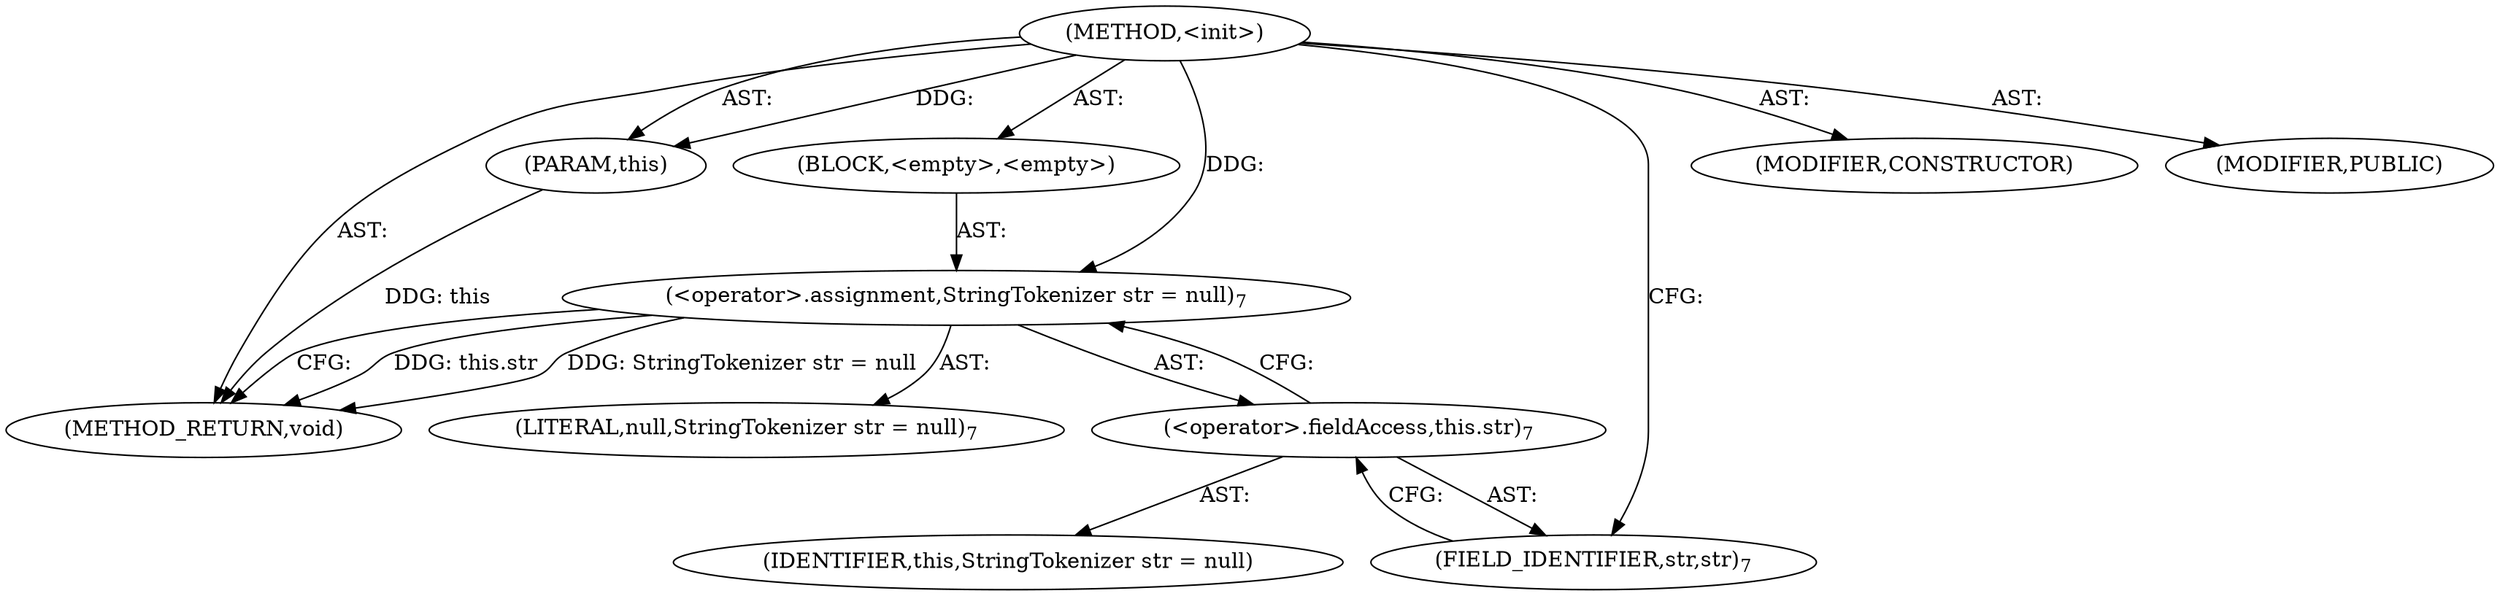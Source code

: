digraph "&lt;init&gt;" {  
"249" [label = <(METHOD,&lt;init&gt;)> ]
"250" [label = <(PARAM,this)> ]
"251" [label = <(BLOCK,&lt;empty&gt;,&lt;empty&gt;)> ]
"252" [label = <(&lt;operator&gt;.assignment,StringTokenizer str = null)<SUB>7</SUB>> ]
"253" [label = <(&lt;operator&gt;.fieldAccess,this.str)<SUB>7</SUB>> ]
"254" [label = <(IDENTIFIER,this,StringTokenizer str = null)> ]
"255" [label = <(FIELD_IDENTIFIER,str,str)<SUB>7</SUB>> ]
"256" [label = <(LITERAL,null,StringTokenizer str = null)<SUB>7</SUB>> ]
"257" [label = <(MODIFIER,CONSTRUCTOR)> ]
"258" [label = <(MODIFIER,PUBLIC)> ]
"259" [label = <(METHOD_RETURN,void)> ]
  "249" -> "250"  [ label = "AST: "] 
  "249" -> "251"  [ label = "AST: "] 
  "249" -> "257"  [ label = "AST: "] 
  "249" -> "258"  [ label = "AST: "] 
  "249" -> "259"  [ label = "AST: "] 
  "251" -> "252"  [ label = "AST: "] 
  "252" -> "253"  [ label = "AST: "] 
  "252" -> "256"  [ label = "AST: "] 
  "253" -> "254"  [ label = "AST: "] 
  "253" -> "255"  [ label = "AST: "] 
  "252" -> "259"  [ label = "CFG: "] 
  "253" -> "252"  [ label = "CFG: "] 
  "255" -> "253"  [ label = "CFG: "] 
  "249" -> "255"  [ label = "CFG: "] 
  "250" -> "259"  [ label = "DDG: this"] 
  "252" -> "259"  [ label = "DDG: this.str"] 
  "252" -> "259"  [ label = "DDG: StringTokenizer str = null"] 
  "249" -> "250"  [ label = "DDG: "] 
  "249" -> "252"  [ label = "DDG: "] 
}

